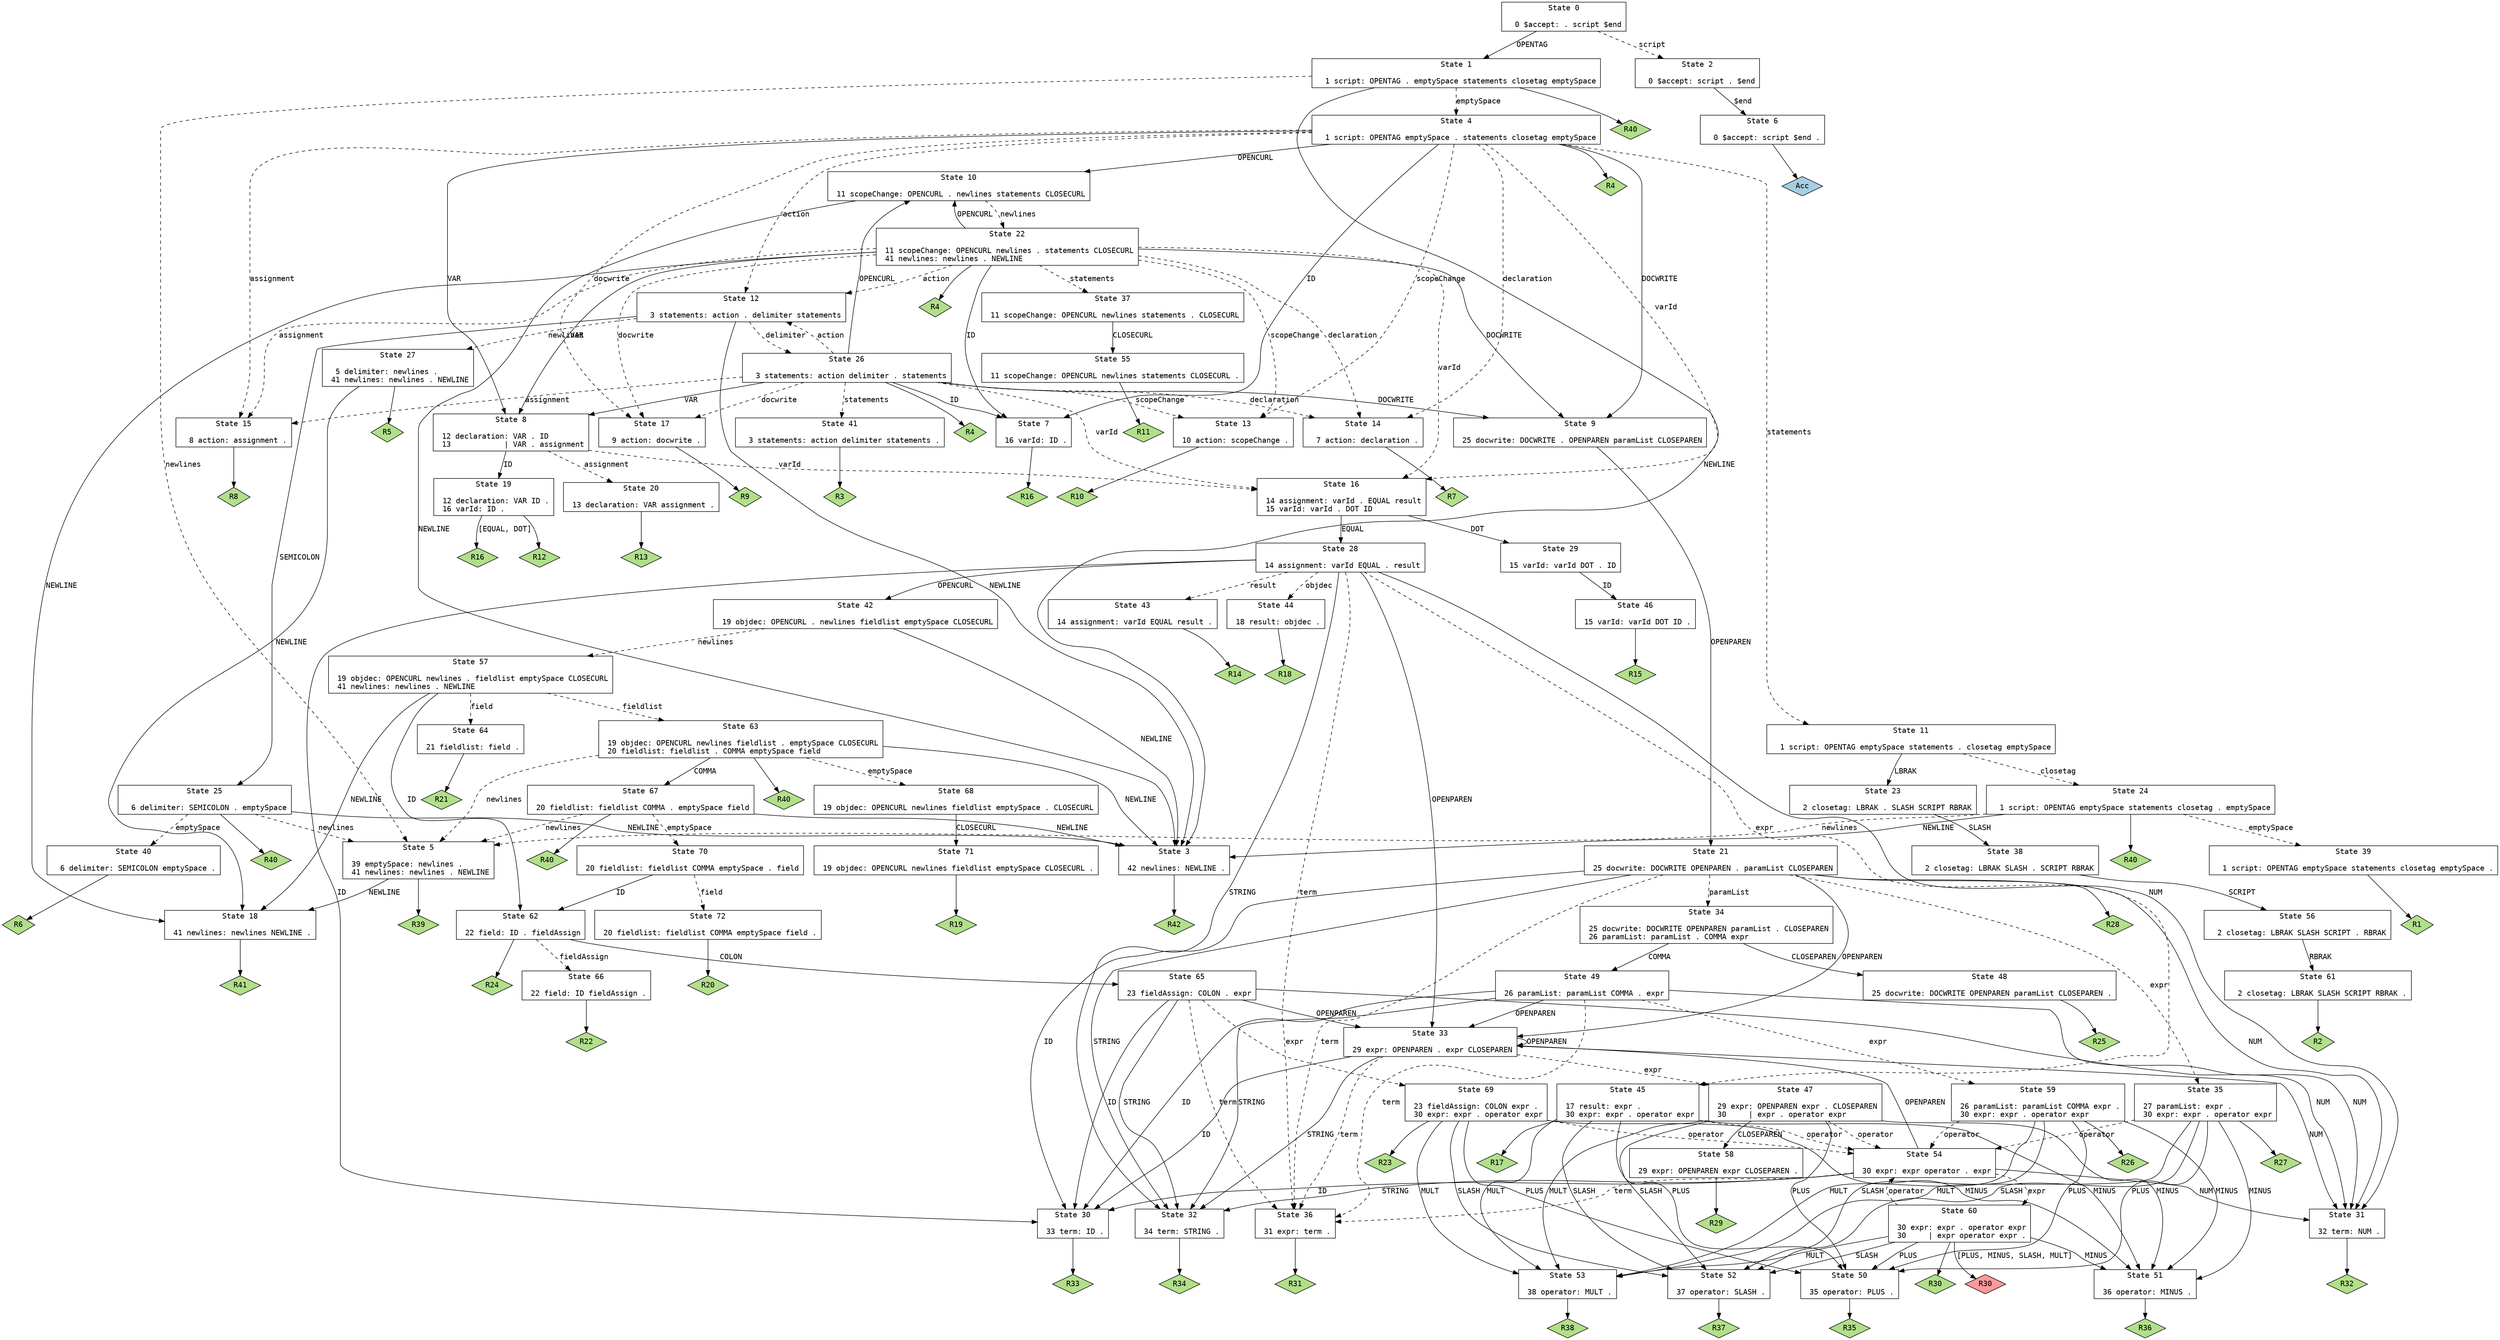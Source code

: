 // Generated by GNU Bison 3.0.
// Report bugs to <bug-bison@gnu.org>.
// Home page: <http://www.gnu.org/software/bison/>.

digraph "parser.y"
{
  node [fontname = courier, shape = box, colorscheme = paired6]
  edge [fontname = courier]

  0 [label="State 0\n\l  0 $accept: . script $end\l"]
  0 -> 1 [style=solid label="OPENTAG"]
  0 -> 2 [style=dashed label="script"]
  1 [label="State 1\n\l  1 script: OPENTAG . emptySpace statements closetag emptySpace\l"]
  1 -> 3 [style=solid label="NEWLINE"]
  1 -> 4 [style=dashed label="emptySpace"]
  1 -> 5 [style=dashed label="newlines"]
  1 -> "1R40" [style=solid]
 "1R40" [label="R40", fillcolor=3, shape=diamond, style=filled]
  2 [label="State 2\n\l  0 $accept: script . $end\l"]
  2 -> 6 [style=solid label="$end"]
  3 [label="State 3\n\l 42 newlines: NEWLINE .\l"]
  3 -> "3R42" [style=solid]
 "3R42" [label="R42", fillcolor=3, shape=diamond, style=filled]
  4 [label="State 4\n\l  1 script: OPENTAG emptySpace . statements closetag emptySpace\l"]
  4 -> 7 [style=solid label="ID"]
  4 -> 8 [style=solid label="VAR"]
  4 -> 9 [style=solid label="DOCWRITE"]
  4 -> 10 [style=solid label="OPENCURL"]
  4 -> 11 [style=dashed label="statements"]
  4 -> 12 [style=dashed label="action"]
  4 -> 13 [style=dashed label="scopeChange"]
  4 -> 14 [style=dashed label="declaration"]
  4 -> 15 [style=dashed label="assignment"]
  4 -> 16 [style=dashed label="varId"]
  4 -> 17 [style=dashed label="docwrite"]
  4 -> "4R4" [style=solid]
 "4R4" [label="R4", fillcolor=3, shape=diamond, style=filled]
  5 [label="State 5\n\l 39 emptySpace: newlines .\l 41 newlines: newlines . NEWLINE\l"]
  5 -> 18 [style=solid label="NEWLINE"]
  5 -> "5R39" [style=solid]
 "5R39" [label="R39", fillcolor=3, shape=diamond, style=filled]
  6 [label="State 6\n\l  0 $accept: script $end .\l"]
  6 -> "6R0" [style=solid]
 "6R0" [label="Acc", fillcolor=1, shape=diamond, style=filled]
  7 [label="State 7\n\l 16 varId: ID .\l"]
  7 -> "7R16" [style=solid]
 "7R16" [label="R16", fillcolor=3, shape=diamond, style=filled]
  8 [label="State 8\n\l 12 declaration: VAR . ID\l 13            | VAR . assignment\l"]
  8 -> 19 [style=solid label="ID"]
  8 -> 20 [style=dashed label="assignment"]
  8 -> 16 [style=dashed label="varId"]
  9 [label="State 9\n\l 25 docwrite: DOCWRITE . OPENPAREN paramList CLOSEPAREN\l"]
  9 -> 21 [style=solid label="OPENPAREN"]
  10 [label="State 10\n\l 11 scopeChange: OPENCURL . newlines statements CLOSECURL\l"]
  10 -> 3 [style=solid label="NEWLINE"]
  10 -> 22 [style=dashed label="newlines"]
  11 [label="State 11\n\l  1 script: OPENTAG emptySpace statements . closetag emptySpace\l"]
  11 -> 23 [style=solid label="LBRAK"]
  11 -> 24 [style=dashed label="closetag"]
  12 [label="State 12\n\l  3 statements: action . delimiter statements\l"]
  12 -> 3 [style=solid label="NEWLINE"]
  12 -> 25 [style=solid label="SEMICOLON"]
  12 -> 26 [style=dashed label="delimiter"]
  12 -> 27 [style=dashed label="newlines"]
  13 [label="State 13\n\l 10 action: scopeChange .\l"]
  13 -> "13R10" [style=solid]
 "13R10" [label="R10", fillcolor=3, shape=diamond, style=filled]
  14 [label="State 14\n\l  7 action: declaration .\l"]
  14 -> "14R7" [style=solid]
 "14R7" [label="R7", fillcolor=3, shape=diamond, style=filled]
  15 [label="State 15\n\l  8 action: assignment .\l"]
  15 -> "15R8" [style=solid]
 "15R8" [label="R8", fillcolor=3, shape=diamond, style=filled]
  16 [label="State 16\n\l 14 assignment: varId . EQUAL result\l 15 varId: varId . DOT ID\l"]
  16 -> 28 [style=solid label="EQUAL"]
  16 -> 29 [style=solid label="DOT"]
  17 [label="State 17\n\l  9 action: docwrite .\l"]
  17 -> "17R9" [style=solid]
 "17R9" [label="R9", fillcolor=3, shape=diamond, style=filled]
  18 [label="State 18\n\l 41 newlines: newlines NEWLINE .\l"]
  18 -> "18R41" [style=solid]
 "18R41" [label="R41", fillcolor=3, shape=diamond, style=filled]
  19 [label="State 19\n\l 12 declaration: VAR ID .\l 16 varId: ID .\l"]
  19 -> "19R12" [style=solid]
 "19R12" [label="R12", fillcolor=3, shape=diamond, style=filled]
  19 -> "19R16" [label="[EQUAL, DOT]", style=solid]
 "19R16" [label="R16", fillcolor=3, shape=diamond, style=filled]
  20 [label="State 20\n\l 13 declaration: VAR assignment .\l"]
  20 -> "20R13" [style=solid]
 "20R13" [label="R13", fillcolor=3, shape=diamond, style=filled]
  21 [label="State 21\n\l 25 docwrite: DOCWRITE OPENPAREN . paramList CLOSEPAREN\l"]
  21 -> 30 [style=solid label="ID"]
  21 -> 31 [style=solid label="NUM"]
  21 -> 32 [style=solid label="STRING"]
  21 -> 33 [style=solid label="OPENPAREN"]
  21 -> 34 [style=dashed label="paramList"]
  21 -> 35 [style=dashed label="expr"]
  21 -> 36 [style=dashed label="term"]
  21 -> "21R28" [style=solid]
 "21R28" [label="R28", fillcolor=3, shape=diamond, style=filled]
  22 [label="State 22\n\l 11 scopeChange: OPENCURL newlines . statements CLOSECURL\l 41 newlines: newlines . NEWLINE\l"]
  22 -> 7 [style=solid label="ID"]
  22 -> 18 [style=solid label="NEWLINE"]
  22 -> 8 [style=solid label="VAR"]
  22 -> 9 [style=solid label="DOCWRITE"]
  22 -> 10 [style=solid label="OPENCURL"]
  22 -> 37 [style=dashed label="statements"]
  22 -> 12 [style=dashed label="action"]
  22 -> 13 [style=dashed label="scopeChange"]
  22 -> 14 [style=dashed label="declaration"]
  22 -> 15 [style=dashed label="assignment"]
  22 -> 16 [style=dashed label="varId"]
  22 -> 17 [style=dashed label="docwrite"]
  22 -> "22R4" [style=solid]
 "22R4" [label="R4", fillcolor=3, shape=diamond, style=filled]
  23 [label="State 23\n\l  2 closetag: LBRAK . SLASH SCRIPT RBRAK\l"]
  23 -> 38 [style=solid label="SLASH"]
  24 [label="State 24\n\l  1 script: OPENTAG emptySpace statements closetag . emptySpace\l"]
  24 -> 3 [style=solid label="NEWLINE"]
  24 -> 39 [style=dashed label="emptySpace"]
  24 -> 5 [style=dashed label="newlines"]
  24 -> "24R40" [style=solid]
 "24R40" [label="R40", fillcolor=3, shape=diamond, style=filled]
  25 [label="State 25\n\l  6 delimiter: SEMICOLON . emptySpace\l"]
  25 -> 3 [style=solid label="NEWLINE"]
  25 -> 40 [style=dashed label="emptySpace"]
  25 -> 5 [style=dashed label="newlines"]
  25 -> "25R40" [style=solid]
 "25R40" [label="R40", fillcolor=3, shape=diamond, style=filled]
  26 [label="State 26\n\l  3 statements: action delimiter . statements\l"]
  26 -> 7 [style=solid label="ID"]
  26 -> 8 [style=solid label="VAR"]
  26 -> 9 [style=solid label="DOCWRITE"]
  26 -> 10 [style=solid label="OPENCURL"]
  26 -> 41 [style=dashed label="statements"]
  26 -> 12 [style=dashed label="action"]
  26 -> 13 [style=dashed label="scopeChange"]
  26 -> 14 [style=dashed label="declaration"]
  26 -> 15 [style=dashed label="assignment"]
  26 -> 16 [style=dashed label="varId"]
  26 -> 17 [style=dashed label="docwrite"]
  26 -> "26R4" [style=solid]
 "26R4" [label="R4", fillcolor=3, shape=diamond, style=filled]
  27 [label="State 27\n\l  5 delimiter: newlines .\l 41 newlines: newlines . NEWLINE\l"]
  27 -> 18 [style=solid label="NEWLINE"]
  27 -> "27R5" [style=solid]
 "27R5" [label="R5", fillcolor=3, shape=diamond, style=filled]
  28 [label="State 28\n\l 14 assignment: varId EQUAL . result\l"]
  28 -> 30 [style=solid label="ID"]
  28 -> 31 [style=solid label="NUM"]
  28 -> 32 [style=solid label="STRING"]
  28 -> 33 [style=solid label="OPENPAREN"]
  28 -> 42 [style=solid label="OPENCURL"]
  28 -> 43 [style=dashed label="result"]
  28 -> 44 [style=dashed label="objdec"]
  28 -> 45 [style=dashed label="expr"]
  28 -> 36 [style=dashed label="term"]
  29 [label="State 29\n\l 15 varId: varId DOT . ID\l"]
  29 -> 46 [style=solid label="ID"]
  30 [label="State 30\n\l 33 term: ID .\l"]
  30 -> "30R33" [style=solid]
 "30R33" [label="R33", fillcolor=3, shape=diamond, style=filled]
  31 [label="State 31\n\l 32 term: NUM .\l"]
  31 -> "31R32" [style=solid]
 "31R32" [label="R32", fillcolor=3, shape=diamond, style=filled]
  32 [label="State 32\n\l 34 term: STRING .\l"]
  32 -> "32R34" [style=solid]
 "32R34" [label="R34", fillcolor=3, shape=diamond, style=filled]
  33 [label="State 33\n\l 29 expr: OPENPAREN . expr CLOSEPAREN\l"]
  33 -> 30 [style=solid label="ID"]
  33 -> 31 [style=solid label="NUM"]
  33 -> 32 [style=solid label="STRING"]
  33 -> 33 [style=solid label="OPENPAREN"]
  33 -> 47 [style=dashed label="expr"]
  33 -> 36 [style=dashed label="term"]
  34 [label="State 34\n\l 25 docwrite: DOCWRITE OPENPAREN paramList . CLOSEPAREN\l 26 paramList: paramList . COMMA expr\l"]
  34 -> 48 [style=solid label="CLOSEPAREN"]
  34 -> 49 [style=solid label="COMMA"]
  35 [label="State 35\n\l 27 paramList: expr .\l 30 expr: expr . operator expr\l"]
  35 -> 50 [style=solid label="PLUS"]
  35 -> 51 [style=solid label="MINUS"]
  35 -> 52 [style=solid label="SLASH"]
  35 -> 53 [style=solid label="MULT"]
  35 -> 54 [style=dashed label="operator"]
  35 -> "35R27" [style=solid]
 "35R27" [label="R27", fillcolor=3, shape=diamond, style=filled]
  36 [label="State 36\n\l 31 expr: term .\l"]
  36 -> "36R31" [style=solid]
 "36R31" [label="R31", fillcolor=3, shape=diamond, style=filled]
  37 [label="State 37\n\l 11 scopeChange: OPENCURL newlines statements . CLOSECURL\l"]
  37 -> 55 [style=solid label="CLOSECURL"]
  38 [label="State 38\n\l  2 closetag: LBRAK SLASH . SCRIPT RBRAK\l"]
  38 -> 56 [style=solid label="SCRIPT"]
  39 [label="State 39\n\l  1 script: OPENTAG emptySpace statements closetag emptySpace .\l"]
  39 -> "39R1" [style=solid]
 "39R1" [label="R1", fillcolor=3, shape=diamond, style=filled]
  40 [label="State 40\n\l  6 delimiter: SEMICOLON emptySpace .\l"]
  40 -> "40R6" [style=solid]
 "40R6" [label="R6", fillcolor=3, shape=diamond, style=filled]
  41 [label="State 41\n\l  3 statements: action delimiter statements .\l"]
  41 -> "41R3" [style=solid]
 "41R3" [label="R3", fillcolor=3, shape=diamond, style=filled]
  42 [label="State 42\n\l 19 objdec: OPENCURL . newlines fieldlist emptySpace CLOSECURL\l"]
  42 -> 3 [style=solid label="NEWLINE"]
  42 -> 57 [style=dashed label="newlines"]
  43 [label="State 43\n\l 14 assignment: varId EQUAL result .\l"]
  43 -> "43R14" [style=solid]
 "43R14" [label="R14", fillcolor=3, shape=diamond, style=filled]
  44 [label="State 44\n\l 18 result: objdec .\l"]
  44 -> "44R18" [style=solid]
 "44R18" [label="R18", fillcolor=3, shape=diamond, style=filled]
  45 [label="State 45\n\l 17 result: expr .\l 30 expr: expr . operator expr\l"]
  45 -> 50 [style=solid label="PLUS"]
  45 -> 51 [style=solid label="MINUS"]
  45 -> 52 [style=solid label="SLASH"]
  45 -> 53 [style=solid label="MULT"]
  45 -> 54 [style=dashed label="operator"]
  45 -> "45R17" [style=solid]
 "45R17" [label="R17", fillcolor=3, shape=diamond, style=filled]
  46 [label="State 46\n\l 15 varId: varId DOT ID .\l"]
  46 -> "46R15" [style=solid]
 "46R15" [label="R15", fillcolor=3, shape=diamond, style=filled]
  47 [label="State 47\n\l 29 expr: OPENPAREN expr . CLOSEPAREN\l 30     | expr . operator expr\l"]
  47 -> 50 [style=solid label="PLUS"]
  47 -> 51 [style=solid label="MINUS"]
  47 -> 52 [style=solid label="SLASH"]
  47 -> 53 [style=solid label="MULT"]
  47 -> 58 [style=solid label="CLOSEPAREN"]
  47 -> 54 [style=dashed label="operator"]
  48 [label="State 48\n\l 25 docwrite: DOCWRITE OPENPAREN paramList CLOSEPAREN .\l"]
  48 -> "48R25" [style=solid]
 "48R25" [label="R25", fillcolor=3, shape=diamond, style=filled]
  49 [label="State 49\n\l 26 paramList: paramList COMMA . expr\l"]
  49 -> 30 [style=solid label="ID"]
  49 -> 31 [style=solid label="NUM"]
  49 -> 32 [style=solid label="STRING"]
  49 -> 33 [style=solid label="OPENPAREN"]
  49 -> 59 [style=dashed label="expr"]
  49 -> 36 [style=dashed label="term"]
  50 [label="State 50\n\l 35 operator: PLUS .\l"]
  50 -> "50R35" [style=solid]
 "50R35" [label="R35", fillcolor=3, shape=diamond, style=filled]
  51 [label="State 51\n\l 36 operator: MINUS .\l"]
  51 -> "51R36" [style=solid]
 "51R36" [label="R36", fillcolor=3, shape=diamond, style=filled]
  52 [label="State 52\n\l 37 operator: SLASH .\l"]
  52 -> "52R37" [style=solid]
 "52R37" [label="R37", fillcolor=3, shape=diamond, style=filled]
  53 [label="State 53\n\l 38 operator: MULT .\l"]
  53 -> "53R38" [style=solid]
 "53R38" [label="R38", fillcolor=3, shape=diamond, style=filled]
  54 [label="State 54\n\l 30 expr: expr operator . expr\l"]
  54 -> 30 [style=solid label="ID"]
  54 -> 31 [style=solid label="NUM"]
  54 -> 32 [style=solid label="STRING"]
  54 -> 33 [style=solid label="OPENPAREN"]
  54 -> 60 [style=dashed label="expr"]
  54 -> 36 [style=dashed label="term"]
  55 [label="State 55\n\l 11 scopeChange: OPENCURL newlines statements CLOSECURL .\l"]
  55 -> "55R11" [style=solid]
 "55R11" [label="R11", fillcolor=3, shape=diamond, style=filled]
  56 [label="State 56\n\l  2 closetag: LBRAK SLASH SCRIPT . RBRAK\l"]
  56 -> 61 [style=solid label="RBRAK"]
  57 [label="State 57\n\l 19 objdec: OPENCURL newlines . fieldlist emptySpace CLOSECURL\l 41 newlines: newlines . NEWLINE\l"]
  57 -> 62 [style=solid label="ID"]
  57 -> 18 [style=solid label="NEWLINE"]
  57 -> 63 [style=dashed label="fieldlist"]
  57 -> 64 [style=dashed label="field"]
  58 [label="State 58\n\l 29 expr: OPENPAREN expr CLOSEPAREN .\l"]
  58 -> "58R29" [style=solid]
 "58R29" [label="R29", fillcolor=3, shape=diamond, style=filled]
  59 [label="State 59\n\l 26 paramList: paramList COMMA expr .\l 30 expr: expr . operator expr\l"]
  59 -> 50 [style=solid label="PLUS"]
  59 -> 51 [style=solid label="MINUS"]
  59 -> 52 [style=solid label="SLASH"]
  59 -> 53 [style=solid label="MULT"]
  59 -> 54 [style=dashed label="operator"]
  59 -> "59R26" [style=solid]
 "59R26" [label="R26", fillcolor=3, shape=diamond, style=filled]
  60 [label="State 60\n\l 30 expr: expr . operator expr\l 30     | expr operator expr .\l"]
  60 -> 50 [style=solid label="PLUS"]
  60 -> 51 [style=solid label="MINUS"]
  60 -> 52 [style=solid label="SLASH"]
  60 -> 53 [style=solid label="MULT"]
  60 -> 54 [style=dashed label="operator"]
  60 -> "60R30d" [label="[PLUS, MINUS, SLASH, MULT]", style=solid]
 "60R30d" [label="R30", fillcolor=5, shape=diamond, style=filled]
  60 -> "60R30" [style=solid]
 "60R30" [label="R30", fillcolor=3, shape=diamond, style=filled]
  61 [label="State 61\n\l  2 closetag: LBRAK SLASH SCRIPT RBRAK .\l"]
  61 -> "61R2" [style=solid]
 "61R2" [label="R2", fillcolor=3, shape=diamond, style=filled]
  62 [label="State 62\n\l 22 field: ID . fieldAssign\l"]
  62 -> 65 [style=solid label="COLON"]
  62 -> 66 [style=dashed label="fieldAssign"]
  62 -> "62R24" [style=solid]
 "62R24" [label="R24", fillcolor=3, shape=diamond, style=filled]
  63 [label="State 63\n\l 19 objdec: OPENCURL newlines fieldlist . emptySpace CLOSECURL\l 20 fieldlist: fieldlist . COMMA emptySpace field\l"]
  63 -> 3 [style=solid label="NEWLINE"]
  63 -> 67 [style=solid label="COMMA"]
  63 -> 68 [style=dashed label="emptySpace"]
  63 -> 5 [style=dashed label="newlines"]
  63 -> "63R40" [style=solid]
 "63R40" [label="R40", fillcolor=3, shape=diamond, style=filled]
  64 [label="State 64\n\l 21 fieldlist: field .\l"]
  64 -> "64R21" [style=solid]
 "64R21" [label="R21", fillcolor=3, shape=diamond, style=filled]
  65 [label="State 65\n\l 23 fieldAssign: COLON . expr\l"]
  65 -> 30 [style=solid label="ID"]
  65 -> 31 [style=solid label="NUM"]
  65 -> 32 [style=solid label="STRING"]
  65 -> 33 [style=solid label="OPENPAREN"]
  65 -> 69 [style=dashed label="expr"]
  65 -> 36 [style=dashed label="term"]
  66 [label="State 66\n\l 22 field: ID fieldAssign .\l"]
  66 -> "66R22" [style=solid]
 "66R22" [label="R22", fillcolor=3, shape=diamond, style=filled]
  67 [label="State 67\n\l 20 fieldlist: fieldlist COMMA . emptySpace field\l"]
  67 -> 3 [style=solid label="NEWLINE"]
  67 -> 70 [style=dashed label="emptySpace"]
  67 -> 5 [style=dashed label="newlines"]
  67 -> "67R40" [style=solid]
 "67R40" [label="R40", fillcolor=3, shape=diamond, style=filled]
  68 [label="State 68\n\l 19 objdec: OPENCURL newlines fieldlist emptySpace . CLOSECURL\l"]
  68 -> 71 [style=solid label="CLOSECURL"]
  69 [label="State 69\n\l 23 fieldAssign: COLON expr .\l 30 expr: expr . operator expr\l"]
  69 -> 50 [style=solid label="PLUS"]
  69 -> 51 [style=solid label="MINUS"]
  69 -> 52 [style=solid label="SLASH"]
  69 -> 53 [style=solid label="MULT"]
  69 -> 54 [style=dashed label="operator"]
  69 -> "69R23" [style=solid]
 "69R23" [label="R23", fillcolor=3, shape=diamond, style=filled]
  70 [label="State 70\n\l 20 fieldlist: fieldlist COMMA emptySpace . field\l"]
  70 -> 62 [style=solid label="ID"]
  70 -> 72 [style=dashed label="field"]
  71 [label="State 71\n\l 19 objdec: OPENCURL newlines fieldlist emptySpace CLOSECURL .\l"]
  71 -> "71R19" [style=solid]
 "71R19" [label="R19", fillcolor=3, shape=diamond, style=filled]
  72 [label="State 72\n\l 20 fieldlist: fieldlist COMMA emptySpace field .\l"]
  72 -> "72R20" [style=solid]
 "72R20" [label="R20", fillcolor=3, shape=diamond, style=filled]
}
